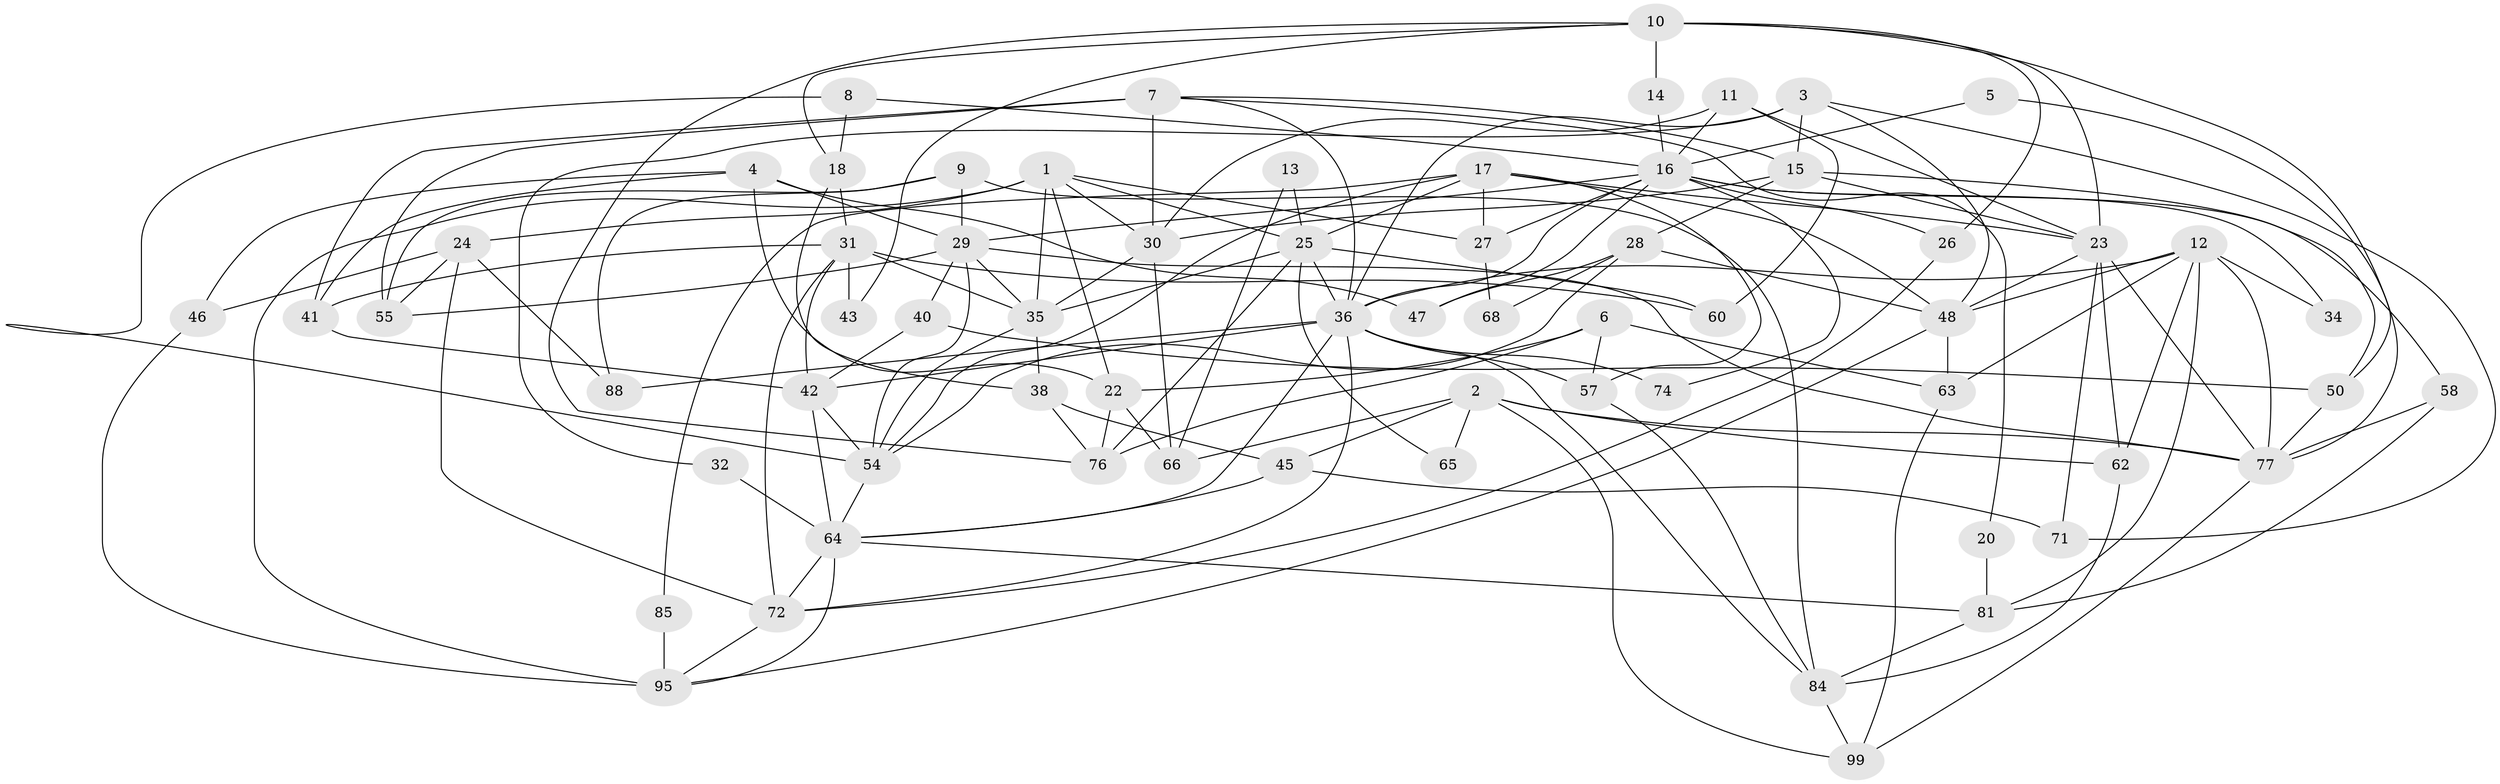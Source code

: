 // original degree distribution, {4: 0.28, 3: 0.24, 2: 0.15, 5: 0.21, 7: 0.07, 6: 0.04, 8: 0.01}
// Generated by graph-tools (version 1.1) at 2025/38/02/21/25 10:38:59]
// undirected, 65 vertices, 156 edges
graph export_dot {
graph [start="1"]
  node [color=gray90,style=filled];
  1 [super="+19"];
  2 [super="+67"];
  3 [super="+93"];
  4 [super="+96"];
  5;
  6 [super="+39"];
  7 [super="+87"];
  8;
  9 [super="+53"];
  10 [super="+92"];
  11 [super="+49"];
  12 [super="+100"];
  13;
  14;
  15 [super="+52"];
  16 [super="+90"];
  17 [super="+21"];
  18 [super="+44"];
  20;
  22;
  23 [super="+97"];
  24 [super="+79"];
  25 [super="+56"];
  26;
  27 [super="+33"];
  28 [super="+78"];
  29 [super="+82"];
  30 [super="+37"];
  31 [super="+83"];
  32 [super="+91"];
  34;
  35 [super="+80"];
  36 [super="+69"];
  38;
  40;
  41 [super="+89"];
  42 [super="+75"];
  43;
  45 [super="+51"];
  46;
  47;
  48 [super="+61"];
  50;
  54 [super="+59"];
  55;
  57;
  58;
  60;
  62 [super="+86"];
  63;
  64 [super="+70"];
  65;
  66;
  68;
  71;
  72 [super="+73"];
  74;
  76;
  77 [super="+98"];
  81;
  84 [super="+94"];
  85;
  88;
  95;
  99;
  1 -- 95 [weight=2];
  1 -- 25;
  1 -- 22;
  1 -- 30;
  1 -- 24;
  1 -- 27;
  1 -- 35;
  2 -- 77;
  2 -- 65;
  2 -- 66;
  2 -- 99;
  2 -- 45;
  2 -- 62;
  3 -- 15;
  3 -- 32;
  3 -- 48;
  3 -- 36;
  3 -- 71;
  4 -- 47;
  4 -- 29;
  4 -- 46;
  4 -- 41;
  4 -- 22;
  5 -- 16;
  5 -- 77;
  6 -- 63;
  6 -- 57;
  6 -- 76;
  6 -- 22;
  7 -- 15;
  7 -- 20;
  7 -- 41 [weight=2];
  7 -- 55;
  7 -- 30;
  7 -- 36;
  8 -- 16;
  8 -- 54;
  8 -- 18;
  9 -- 88;
  9 -- 55;
  9 -- 84;
  9 -- 29;
  10 -- 50;
  10 -- 26;
  10 -- 23;
  10 -- 43;
  10 -- 76;
  10 -- 14;
  10 -- 18;
  11 -- 30;
  11 -- 16;
  11 -- 60;
  11 -- 23;
  12 -- 63;
  12 -- 48;
  12 -- 81;
  12 -- 34;
  12 -- 36;
  12 -- 62;
  12 -- 77;
  13 -- 66;
  13 -- 25;
  14 -- 16;
  15 -- 50;
  15 -- 23 [weight=2];
  15 -- 28;
  15 -- 30;
  16 -- 58;
  16 -- 27;
  16 -- 74;
  16 -- 34;
  16 -- 26;
  16 -- 29;
  16 -- 47;
  16 -- 36;
  17 -- 57;
  17 -- 23;
  17 -- 85;
  17 -- 27;
  17 -- 25;
  17 -- 54;
  17 -- 48;
  18 -- 31;
  18 -- 38;
  20 -- 81;
  22 -- 66;
  22 -- 76;
  23 -- 62;
  23 -- 48 [weight=2];
  23 -- 71;
  23 -- 77;
  24 -- 72;
  24 -- 55;
  24 -- 88;
  24 -- 46;
  25 -- 35;
  25 -- 60;
  25 -- 65;
  25 -- 36;
  25 -- 76;
  26 -- 72;
  27 -- 68;
  28 -- 48;
  28 -- 47;
  28 -- 54;
  28 -- 68;
  29 -- 55;
  29 -- 54;
  29 -- 35;
  29 -- 40;
  29 -- 77;
  30 -- 66;
  30 -- 35;
  31 -- 35 [weight=2];
  31 -- 72;
  31 -- 43;
  31 -- 60;
  31 -- 42;
  31 -- 41;
  32 -- 64 [weight=2];
  35 -- 38;
  35 -- 54;
  36 -- 57;
  36 -- 64;
  36 -- 88;
  36 -- 74;
  36 -- 84;
  36 -- 72;
  36 -- 42;
  38 -- 76;
  38 -- 45;
  40 -- 50;
  40 -- 42;
  41 -- 42;
  42 -- 54;
  42 -- 64;
  45 -- 71;
  45 -- 64;
  46 -- 95;
  48 -- 95;
  48 -- 63;
  50 -- 77;
  54 -- 64;
  57 -- 84;
  58 -- 81;
  58 -- 77;
  62 -- 84;
  63 -- 99;
  64 -- 72;
  64 -- 95;
  64 -- 81;
  72 -- 95;
  77 -- 99;
  81 -- 84;
  84 -- 99;
  85 -- 95;
}
